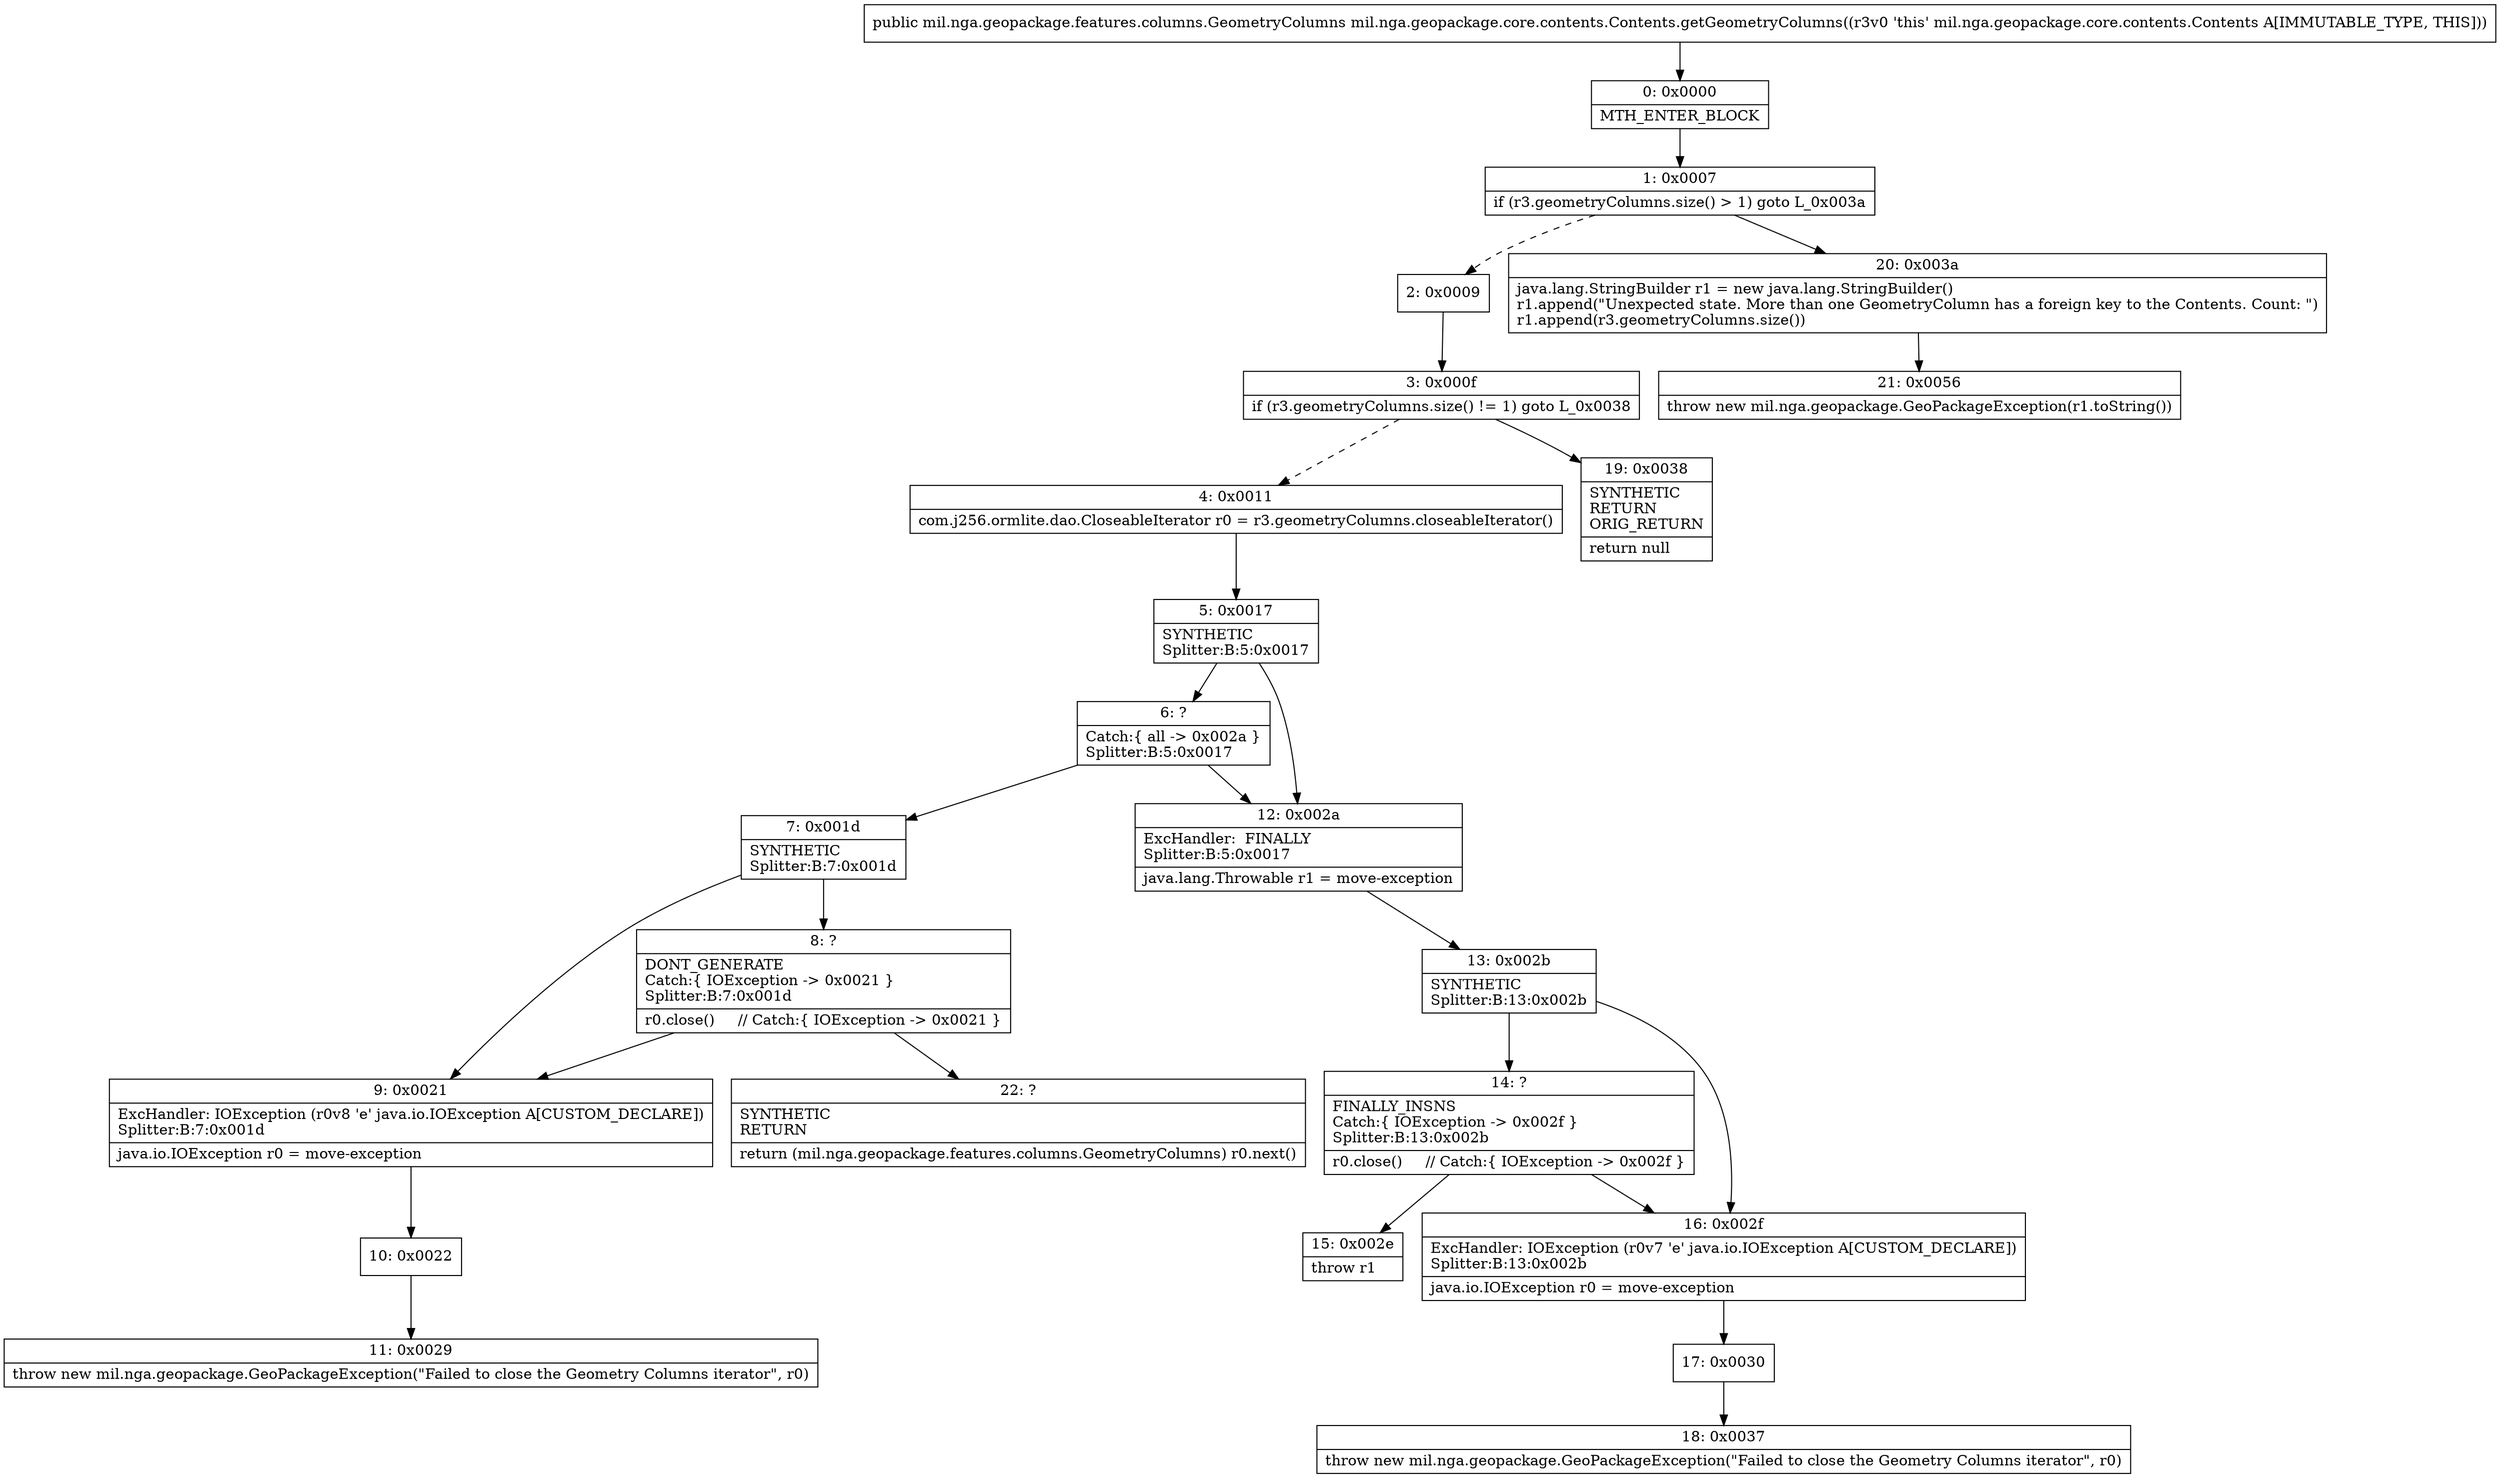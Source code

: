 digraph "CFG formil.nga.geopackage.core.contents.Contents.getGeometryColumns()Lmil\/nga\/geopackage\/features\/columns\/GeometryColumns;" {
Node_0 [shape=record,label="{0\:\ 0x0000|MTH_ENTER_BLOCK\l}"];
Node_1 [shape=record,label="{1\:\ 0x0007|if (r3.geometryColumns.size() \> 1) goto L_0x003a\l}"];
Node_2 [shape=record,label="{2\:\ 0x0009}"];
Node_3 [shape=record,label="{3\:\ 0x000f|if (r3.geometryColumns.size() != 1) goto L_0x0038\l}"];
Node_4 [shape=record,label="{4\:\ 0x0011|com.j256.ormlite.dao.CloseableIterator r0 = r3.geometryColumns.closeableIterator()\l}"];
Node_5 [shape=record,label="{5\:\ 0x0017|SYNTHETIC\lSplitter:B:5:0x0017\l}"];
Node_6 [shape=record,label="{6\:\ ?|Catch:\{ all \-\> 0x002a \}\lSplitter:B:5:0x0017\l}"];
Node_7 [shape=record,label="{7\:\ 0x001d|SYNTHETIC\lSplitter:B:7:0x001d\l}"];
Node_8 [shape=record,label="{8\:\ ?|DONT_GENERATE\lCatch:\{ IOException \-\> 0x0021 \}\lSplitter:B:7:0x001d\l|r0.close()     \/\/ Catch:\{ IOException \-\> 0x0021 \}\l}"];
Node_9 [shape=record,label="{9\:\ 0x0021|ExcHandler: IOException (r0v8 'e' java.io.IOException A[CUSTOM_DECLARE])\lSplitter:B:7:0x001d\l|java.io.IOException r0 = move\-exception\l}"];
Node_10 [shape=record,label="{10\:\ 0x0022}"];
Node_11 [shape=record,label="{11\:\ 0x0029|throw new mil.nga.geopackage.GeoPackageException(\"Failed to close the Geometry Columns iterator\", r0)\l}"];
Node_12 [shape=record,label="{12\:\ 0x002a|ExcHandler:  FINALLY\lSplitter:B:5:0x0017\l|java.lang.Throwable r1 = move\-exception\l}"];
Node_13 [shape=record,label="{13\:\ 0x002b|SYNTHETIC\lSplitter:B:13:0x002b\l}"];
Node_14 [shape=record,label="{14\:\ ?|FINALLY_INSNS\lCatch:\{ IOException \-\> 0x002f \}\lSplitter:B:13:0x002b\l|r0.close()     \/\/ Catch:\{ IOException \-\> 0x002f \}\l}"];
Node_15 [shape=record,label="{15\:\ 0x002e|throw r1\l}"];
Node_16 [shape=record,label="{16\:\ 0x002f|ExcHandler: IOException (r0v7 'e' java.io.IOException A[CUSTOM_DECLARE])\lSplitter:B:13:0x002b\l|java.io.IOException r0 = move\-exception\l}"];
Node_17 [shape=record,label="{17\:\ 0x0030}"];
Node_18 [shape=record,label="{18\:\ 0x0037|throw new mil.nga.geopackage.GeoPackageException(\"Failed to close the Geometry Columns iterator\", r0)\l}"];
Node_19 [shape=record,label="{19\:\ 0x0038|SYNTHETIC\lRETURN\lORIG_RETURN\l|return null\l}"];
Node_20 [shape=record,label="{20\:\ 0x003a|java.lang.StringBuilder r1 = new java.lang.StringBuilder()\lr1.append(\"Unexpected state. More than one GeometryColumn has a foreign key to the Contents. Count: \")\lr1.append(r3.geometryColumns.size())\l}"];
Node_21 [shape=record,label="{21\:\ 0x0056|throw new mil.nga.geopackage.GeoPackageException(r1.toString())\l}"];
Node_22 [shape=record,label="{22\:\ ?|SYNTHETIC\lRETURN\l|return (mil.nga.geopackage.features.columns.GeometryColumns) r0.next()\l}"];
MethodNode[shape=record,label="{public mil.nga.geopackage.features.columns.GeometryColumns mil.nga.geopackage.core.contents.Contents.getGeometryColumns((r3v0 'this' mil.nga.geopackage.core.contents.Contents A[IMMUTABLE_TYPE, THIS])) }"];
MethodNode -> Node_0;
Node_0 -> Node_1;
Node_1 -> Node_2[style=dashed];
Node_1 -> Node_20;
Node_2 -> Node_3;
Node_3 -> Node_4[style=dashed];
Node_3 -> Node_19;
Node_4 -> Node_5;
Node_5 -> Node_6;
Node_5 -> Node_12;
Node_6 -> Node_7;
Node_6 -> Node_12;
Node_7 -> Node_8;
Node_7 -> Node_9;
Node_8 -> Node_9;
Node_8 -> Node_22;
Node_9 -> Node_10;
Node_10 -> Node_11;
Node_12 -> Node_13;
Node_13 -> Node_14;
Node_13 -> Node_16;
Node_14 -> Node_15;
Node_14 -> Node_16;
Node_16 -> Node_17;
Node_17 -> Node_18;
Node_20 -> Node_21;
}

